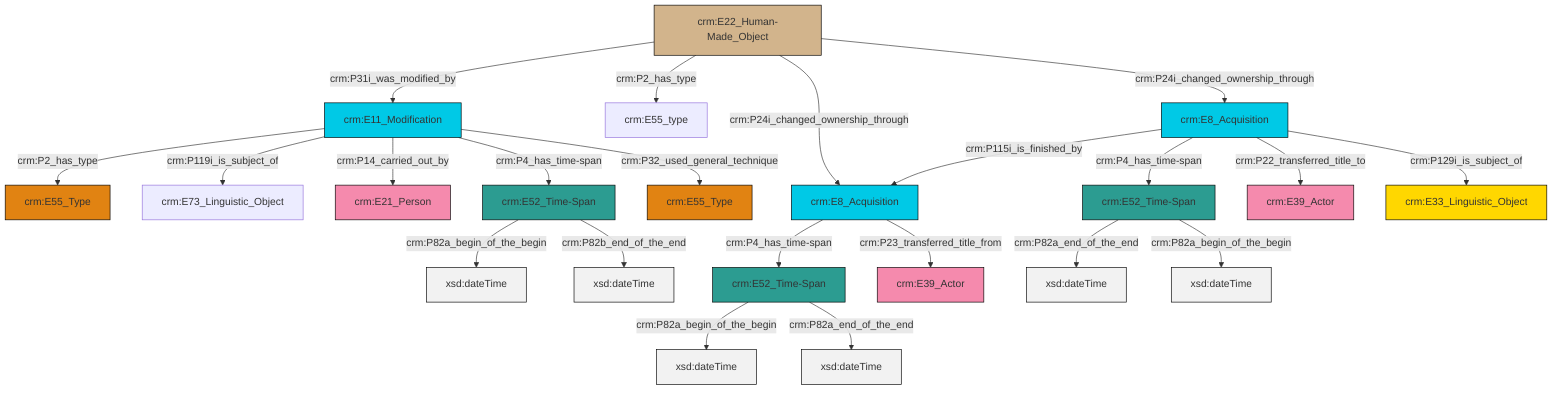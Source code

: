 graph TD
classDef Literal fill:#f2f2f2,stroke:#000000;
classDef CRM_Entity fill:#FFFFFF,stroke:#000000;
classDef Temporal_Entity fill:#00C9E6, stroke:#000000;
classDef Type fill:#E18312, stroke:#000000;
classDef Time-Span fill:#2C9C91, stroke:#000000;
classDef Appellation fill:#FFEB7F, stroke:#000000;
classDef Place fill:#008836, stroke:#000000;
classDef Persistent_Item fill:#B266B2, stroke:#000000;
classDef Conceptual_Object fill:#FFD700, stroke:#000000;
classDef Physical_Thing fill:#D2B48C, stroke:#000000;
classDef Actor fill:#f58aad, stroke:#000000;
classDef PC_Classes fill:#4ce600, stroke:#000000;
classDef Multi fill:#cccccc,stroke:#000000;

0["crm:E22_Human-Made_Object"]:::Physical_Thing -->|crm:P31i_was_modified_by| 1["crm:E11_Modification"]:::Temporal_Entity
0["crm:E22_Human-Made_Object"]:::Physical_Thing -->|crm:P2_has_type| 2["crm:E55_type"]:::Default
3["crm:E52_Time-Span"]:::Time-Span -->|crm:P82a_begin_of_the_begin| 4[xsd:dateTime]:::Literal
7["crm:E8_Acquisition"]:::Temporal_Entity -->|crm:P115i_is_finished_by| 8["crm:E8_Acquisition"]:::Temporal_Entity
0["crm:E22_Human-Made_Object"]:::Physical_Thing -->|crm:P24i_changed_ownership_through| 8["crm:E8_Acquisition"]:::Temporal_Entity
8["crm:E8_Acquisition"]:::Temporal_Entity -->|crm:P4_has_time-span| 14["crm:E52_Time-Span"]:::Time-Span
1["crm:E11_Modification"]:::Temporal_Entity -->|crm:P2_has_type| 9["crm:E55_Type"]:::Type
7["crm:E8_Acquisition"]:::Temporal_Entity -->|crm:P4_has_time-span| 17["crm:E52_Time-Span"]:::Time-Span
14["crm:E52_Time-Span"]:::Time-Span -->|crm:P82a_begin_of_the_begin| 20[xsd:dateTime]:::Literal
1["crm:E11_Modification"]:::Temporal_Entity -->|crm:P119i_is_subject_of| 12["crm:E73_Linguistic_Object"]:::Default
0["crm:E22_Human-Made_Object"]:::Physical_Thing -->|crm:P24i_changed_ownership_through| 7["crm:E8_Acquisition"]:::Temporal_Entity
17["crm:E52_Time-Span"]:::Time-Span -->|crm:P82a_end_of_the_end| 29[xsd:dateTime]:::Literal
7["crm:E8_Acquisition"]:::Temporal_Entity -->|crm:P22_transferred_title_to| 5["crm:E39_Actor"]:::Actor
1["crm:E11_Modification"]:::Temporal_Entity -->|crm:P14_carried_out_by| 26["crm:E21_Person"]:::Actor
7["crm:E8_Acquisition"]:::Temporal_Entity -->|crm:P129i_is_subject_of| 18["crm:E33_Linguistic_Object"]:::Conceptual_Object
14["crm:E52_Time-Span"]:::Time-Span -->|crm:P82a_end_of_the_end| 31[xsd:dateTime]:::Literal
8["crm:E8_Acquisition"]:::Temporal_Entity -->|crm:P23_transferred_title_from| 32["crm:E39_Actor"]:::Actor
1["crm:E11_Modification"]:::Temporal_Entity -->|crm:P4_has_time-span| 3["crm:E52_Time-Span"]:::Time-Span
3["crm:E52_Time-Span"]:::Time-Span -->|crm:P82b_end_of_the_end| 34[xsd:dateTime]:::Literal
17["crm:E52_Time-Span"]:::Time-Span -->|crm:P82a_begin_of_the_begin| 35[xsd:dateTime]:::Literal
1["crm:E11_Modification"]:::Temporal_Entity -->|crm:P32_used_general_technique| 24["crm:E55_Type"]:::Type